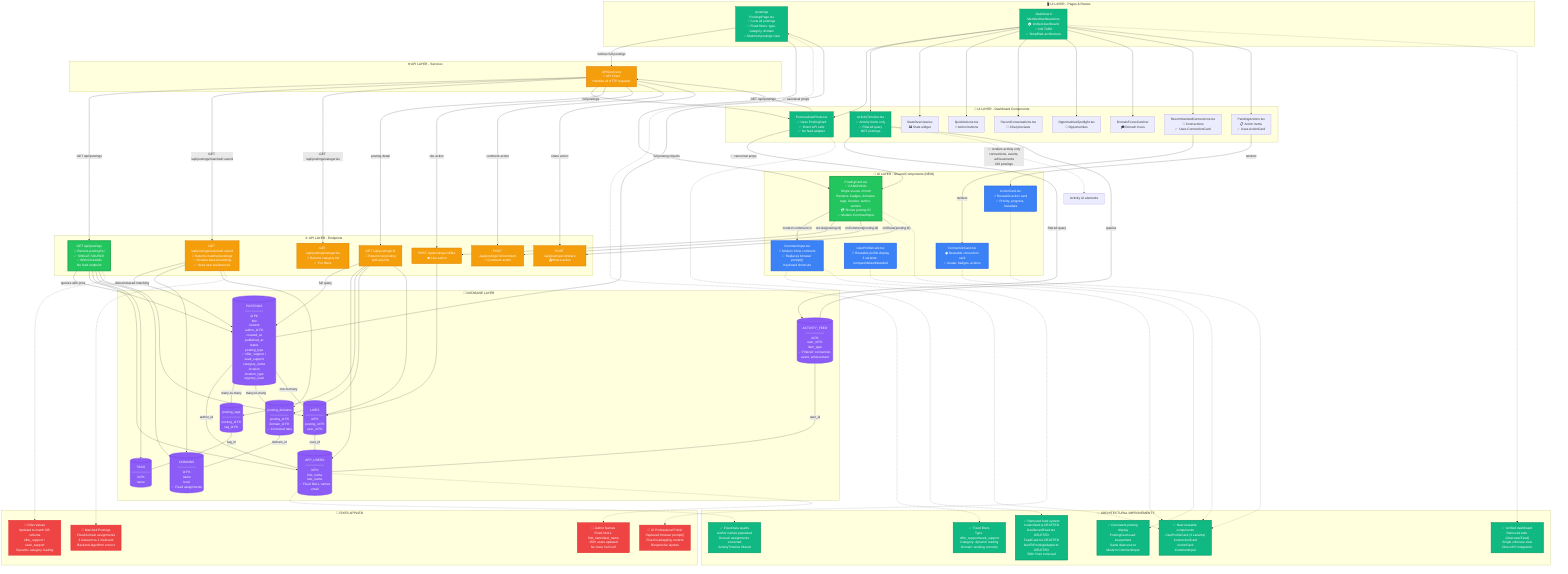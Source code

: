 graph TB
    subgraph "🖥️ UI LAYER - Pages & Routes"
        PostingsPage["/postings<br/>PostingsPage.tsx<br/>📄 Lists all postings<br/>✅ Fixed filters: type, category, domain<br/>✅ Matched postings view"]
        MemberDashboard["/dashboard<br/>MemberDashboard.tsx<br/>🏠 Unified dashboard<br/>✅ NO TABS<br/>✅ Simplified architecture"]
    end

    subgraph "🎨 UI LAYER - Dashboard Components"
        MemberDashboard --> PersonalizedPosts["PersonalizedPosts.tsx<br/>✅ Uses PostingCard<br/>✅ Direct API calls<br/>✅ No feed adapter"]
        MemberDashboard --> ActivityTimeline["ActivityTimeline.tsx<br/>✅ Activity items only<br/>✅ Filtered query<br/>NOT postings"]
        MemberDashboard --> StatsOverview["StatsOverview.tsx<br/>📊 Stats widget"]
        MemberDashboard --> QuickActions["QuickActions.tsx<br/>⚡ Action buttons"]
        MemberDashboard --> RecentConversations["RecentConversations.tsx<br/>💬 Chat previews"]
        MemberDashboard --> OpportunitiesSpotlight["OpportunitiesSpotlight.tsx<br/>🎯 Opportunities"]
        MemberDashboard --> DomainFocusCard["DomainFocusCard.tsx<br/>🎓 Domain focus"]
        MemberDashboard --> RecommendedConnections["RecommendedConnections.tsx<br/>👥 Connections<br/>✅ Uses ConnectionCard"]
        MemberDashboard --> PendingActions["PendingActions.tsx<br/>📋 Action items<br/>✅ Uses ActionCard"]
    end

    subgraph "🧩 UI LAYER - Shared Components (NEW)"
        PostingCard["PostingCard.tsx<br/>✅ CANONICAL<br/>Single source of truth<br/>Renders: badges, domains,<br/>tags, location, author, actions<br/>💳 Shows posting ID<br/>✅ Modern CommentInput"]
        CommentInput["CommentInput.tsx<br/>💬 Modern inline comment<br/>✅ Replaces browser prompt()<br/>Keyboard shortcuts"]
        UserProfileCard["UserProfileCard.tsx<br/>👤 Reusable profile display<br/>3 variants: compact/default/detailed"]
        ConnectionCard["ConnectionCard.tsx<br/>� Reusable connection card<br/>✅ Avatar, badges, actions"]
        ActionCard["ActionCard.tsx<br/>⚡ Reusable action card<br/>✅ Priority, progress, metadata"]
    end

    subgraph "🌐 API LAYER - Services"
        APIService["APIService.ts<br/>🔌 API Client<br/>Handles all HTTP requests"]
    end

    subgraph "🌐 API LAYER - Endpoints"
        PostingsEndpoint["GET /api/postings/:id<br/>📡 Returns full posting<br/>with all joins"]
        PostingsListEndpoint["GET /api/postings<br/>📡 Returns posting list<br/>✅ SINGLE SOURCE<br/>✅ With full details<br/>No feed endpoint"]
        MatchedPostingsEndpoint["GET /api/postings/matched/:userId<br/>🎯 Returns matched postings<br/>✅ Domain-based matching<br/>✅ Uses user preferences"]
        CategoriesEndpoint["GET /api/postings/categories<br/>📑 Returns category list<br/>✅ For filters"]
        LikeEndpoint["POST /api/postings/:id/like<br/>❤️ Like action"]
        CommentEndpoint["POST /api/postings/:id/comment<br/>💬 Comment action"]
        ShareEndpoint["POST /api/postings/:id/share<br/>📤 Share action"]
    end

    subgraph "💾 DATABASE LAYER"
        PostingsTable[("POSTINGS<br/>────────<br/>id PK<br/>title<br/>content<br/>author_id FK<br/>created_at<br/>published_at<br/>status<br/>posting_type<br/>✅ offer_support / seek_support<br/>category_name<br/>location<br/>location_type<br/>urgency_level")]
        
        UsersTable[("APP_USERS<br/>────────<br/>id PK<br/>first_name<br/>last_name<br/>✅ Fixed NULL names<br/>email")]
        
        TagsTable[("TAGS<br/>────────<br/>id PK<br/>name")]
        
        DomainsTable[("DOMAINS<br/>────────<br/>id PK<br/>name<br/>level<br/>✅ Fixed assignments")]
        
        LikesTable[("LIKES<br/>────────<br/>id PK<br/>posting_id FK<br/>user_id FK")]
        
        PostingTagsJoin[("posting_tags<br/>────────<br/>posting_id FK<br/>tag_id FK")]
        
        PostingDomainsJoin[("posting_domains<br/>────────<br/>posting_id FK<br/>domain_id FK<br/>✅ Corrected data")]
        
        ActivityFeed[("ACTIVITY_FEED<br/>────────<br/>id PK<br/>user_id FK<br/>item_type<br/>✅ Filtered: connection,<br/>event, achievement")]
    end

    subgraph "✅ ARCHITECTURAL IMPROVEMENTS"
        Resolved1["✅ Removed feed system<br/>routes/feed.js DELETED<br/>DashboardFeed.tsx DELETED<br/>FeedCard.tsx DELETED<br/>feedToPostingAdapter.ts DELETED<br/>500+ lines removed"]
        Resolved2["✅ Unified dashboard<br/>Removed tabs (Overview/Feed)<br/>Single cohesive view<br/>Direct API integration"]
        Resolved3["✅ Consistent posting display<br/>PostingCard used everywhere<br/>Same data source<br/>Modern CommentInput"]
        Resolved4["✅ Fixed data quality<br/>Author names populated<br/>Domain assignments corrected<br/>ActivityTimeline filtered"]
        Resolved5["✅ Fixed filters<br/>Type: offer_support/seek_support<br/>Category: dynamic loading<br/>Domain: working correctly"]
        Resolved6["✅ New reusable components<br/>UserProfileCard (3 variants)<br/>ConnectionCard<br/>ActionCard<br/>CommentInput"]
    end

    subgraph "🔧 FIXES APPLIED"
        Fix1["🐛 Matched Postings<br/>Fixed domain assignments<br/>3 relevant vs 1 irrelevant<br/>Backend algorithm correct"]
        Fix2["🐛 Author Names<br/>Fixed NULL first_name/last_name<br/>150+ users updated<br/>No more 'null null'"]
        Fix3["🐛 Filter Values<br/>Updated to match DB schema<br/>offer_support / seek_support<br/>Dynamic category loading"]
        Fix4["🐛 UI Professional Polish<br/>Replaced browser prompt()<br/>Fixed overlapping content<br/>Responsive layouts"]
    end

    %% PostingsPage flow (CANONICAL PATH)
    PostingsPage -->|"fetches full postings"| APIService
    APIService -->|"GET /api/postings"| PostingsListEndpoint
    APIService -->|"GET /api/postings/matched/:userId"| MatchedPostingsEndpoint
    APIService -->|"GET /api/postings/categories"| CategoriesEndpoint
    PostingsListEndpoint -->|"queries with joins"| PostingsTable
    PostingsListEndpoint --> UsersTable
    PostingsListEndpoint --> TagsTable
    PostingsListEndpoint --> DomainsTable
    PostingsListEndpoint --> LikesTable
    MatchedPostingsEndpoint -->|"domain-based matching"| PostingsTable
    MatchedPostingsEndpoint --> DomainsTable
    MatchedPostingsEndpoint --> PostingDomainsJoin
    PostingsTable -->|"full posting objects"| PostingsPage
    PostingsPage -->|"✅ canonical props"| PostingCard
    PostingCard -->|"modern comment UI"| CommentInput

    %% Dashboard PersonalizedPosts flow (SAME AS POSTINGS PAGE)
    PersonalizedPosts -->|"GET /api/postings"| APIService
    APIService -->|"full postings"| PersonalizedPosts
    PersonalizedPosts -->|"✅ canonical props"| PostingCard

    %% Dashboard components using shared cards
    RecommendedConnections -->|"renders"| ConnectionCard
    PendingActions -->|"renders"| ActionCard

    %% ActivityTimeline (ACTIVITY ONLY - NO POSTINGS)
    ActivityTimeline -->|"filtered query"| ActivityFeed
    ActivityTimeline -.->|"✅ renders activity only<br/>connections, events, achievements<br/>NO postings"| ActivityTimelineUI[Activity UI elements]

    %% API Service to endpoints
    APIService -->|"posting detail"| PostingsEndpoint
    APIService -->|"like action"| LikeEndpoint
    APIService -->|"comment action"| CommentEndpoint
    APIService -->|"share action"| ShareEndpoint

    %% Posting endpoint to DB (full joins)
    PostingsEndpoint -->|"full query"| PostingsTable
    PostingsEndpoint --> UsersTable
    PostingsEndpoint --> PostingTagsJoin
    PostingsEndpoint --> PostingDomainsJoin
    PostingsEndpoint --> LikesTable

    %% DB relationships
    PostingsTable ---|"author_id"| UsersTable
    PostingsTable ---|"many-to-many"| PostingTagsJoin
    PostingTagsJoin ---|"tag_id"| TagsTable
    PostingsTable ---|"many-to-many"| PostingDomainsJoin
    PostingDomainsJoin ---|"domain_id"| DomainsTable
    PostingsTable ---|"one-to-many"| LikesTable
    LikesTable ---|"user_id"| UsersTable
    ActivityTimeline ---|"queries"| ActivityFeed
    ActivityFeed ---|"user_id"| UsersTable

    %% Action handlers
    PostingCard -->|"onLike(posting.id)"| LikeEndpoint
    PostingCard -->|"onComment(posting.id)"| CommentEndpoint
    PostingCard -->|"onShare(posting.id)"| ShareEndpoint
    LikeEndpoint --> LikesTable

    %% Architecture highlights
    PersonalizedPosts -.-> Resolved1
    MemberDashboard -.-> Resolved2
    PostingCard -.-> Resolved3
    UsersTable -.-> Resolved4
    PostingsPage -.-> Resolved5
    ConnectionCard -.-> Resolved6
    ActionCard -.-> Resolved6
    UserProfileCard -.-> Resolved6
    CommentInput -.-> Resolved6

    %% Fixes applied
    MatchedPostingsEndpoint -.-> Fix1
    UsersTable -.-> Fix2
    PostingsListEndpoint -.-> Fix3
    CommentInput -.-> Fix4

    %% Styling
    classDef canonical fill:#22c55e,stroke:#16a34a,stroke-width:4px,color:#fff
    classDef resolved fill:#10b981,stroke:#059669,stroke-width:3px,color:#fff
    classDef database fill:#8b5cf6,stroke:#7c3aed,stroke-width:2px,color:#fff
    classDef api fill:#f59e0b,stroke:#d97706,stroke-width:2px,color:#fff
    classDef correct fill:#10b981,stroke:#059669,stroke-width:2px,color:#fff
    classDef newComponent fill:#3b82f6,stroke:#2563eb,stroke-width:3px,color:#fff
    classDef fixes fill:#ef4444,stroke:#dc2626,stroke-width:2px,color:#fff

    class PostingCard,PostingsListEndpoint canonical
    class Resolved1,Resolved2,Resolved3,Resolved4,Resolved5,Resolved6 resolved
    class PostingsTable,UsersTable,TagsTable,DomainsTable,LikesTable,PostingTagsJoin,PostingDomainsJoin,ActivityFeed database
    class PostingsEndpoint,MatchedPostingsEndpoint,CategoriesEndpoint,LikeEndpoint,CommentEndpoint,ShareEndpoint,APIService api
    class PersonalizedPosts,ActivityTimeline,MemberDashboard,PostingsPage correct
    class CommentInput,UserProfileCard,ConnectionCard,ActionCard newComponent
    class Fix1,Fix2,Fix3,Fix4 fixes